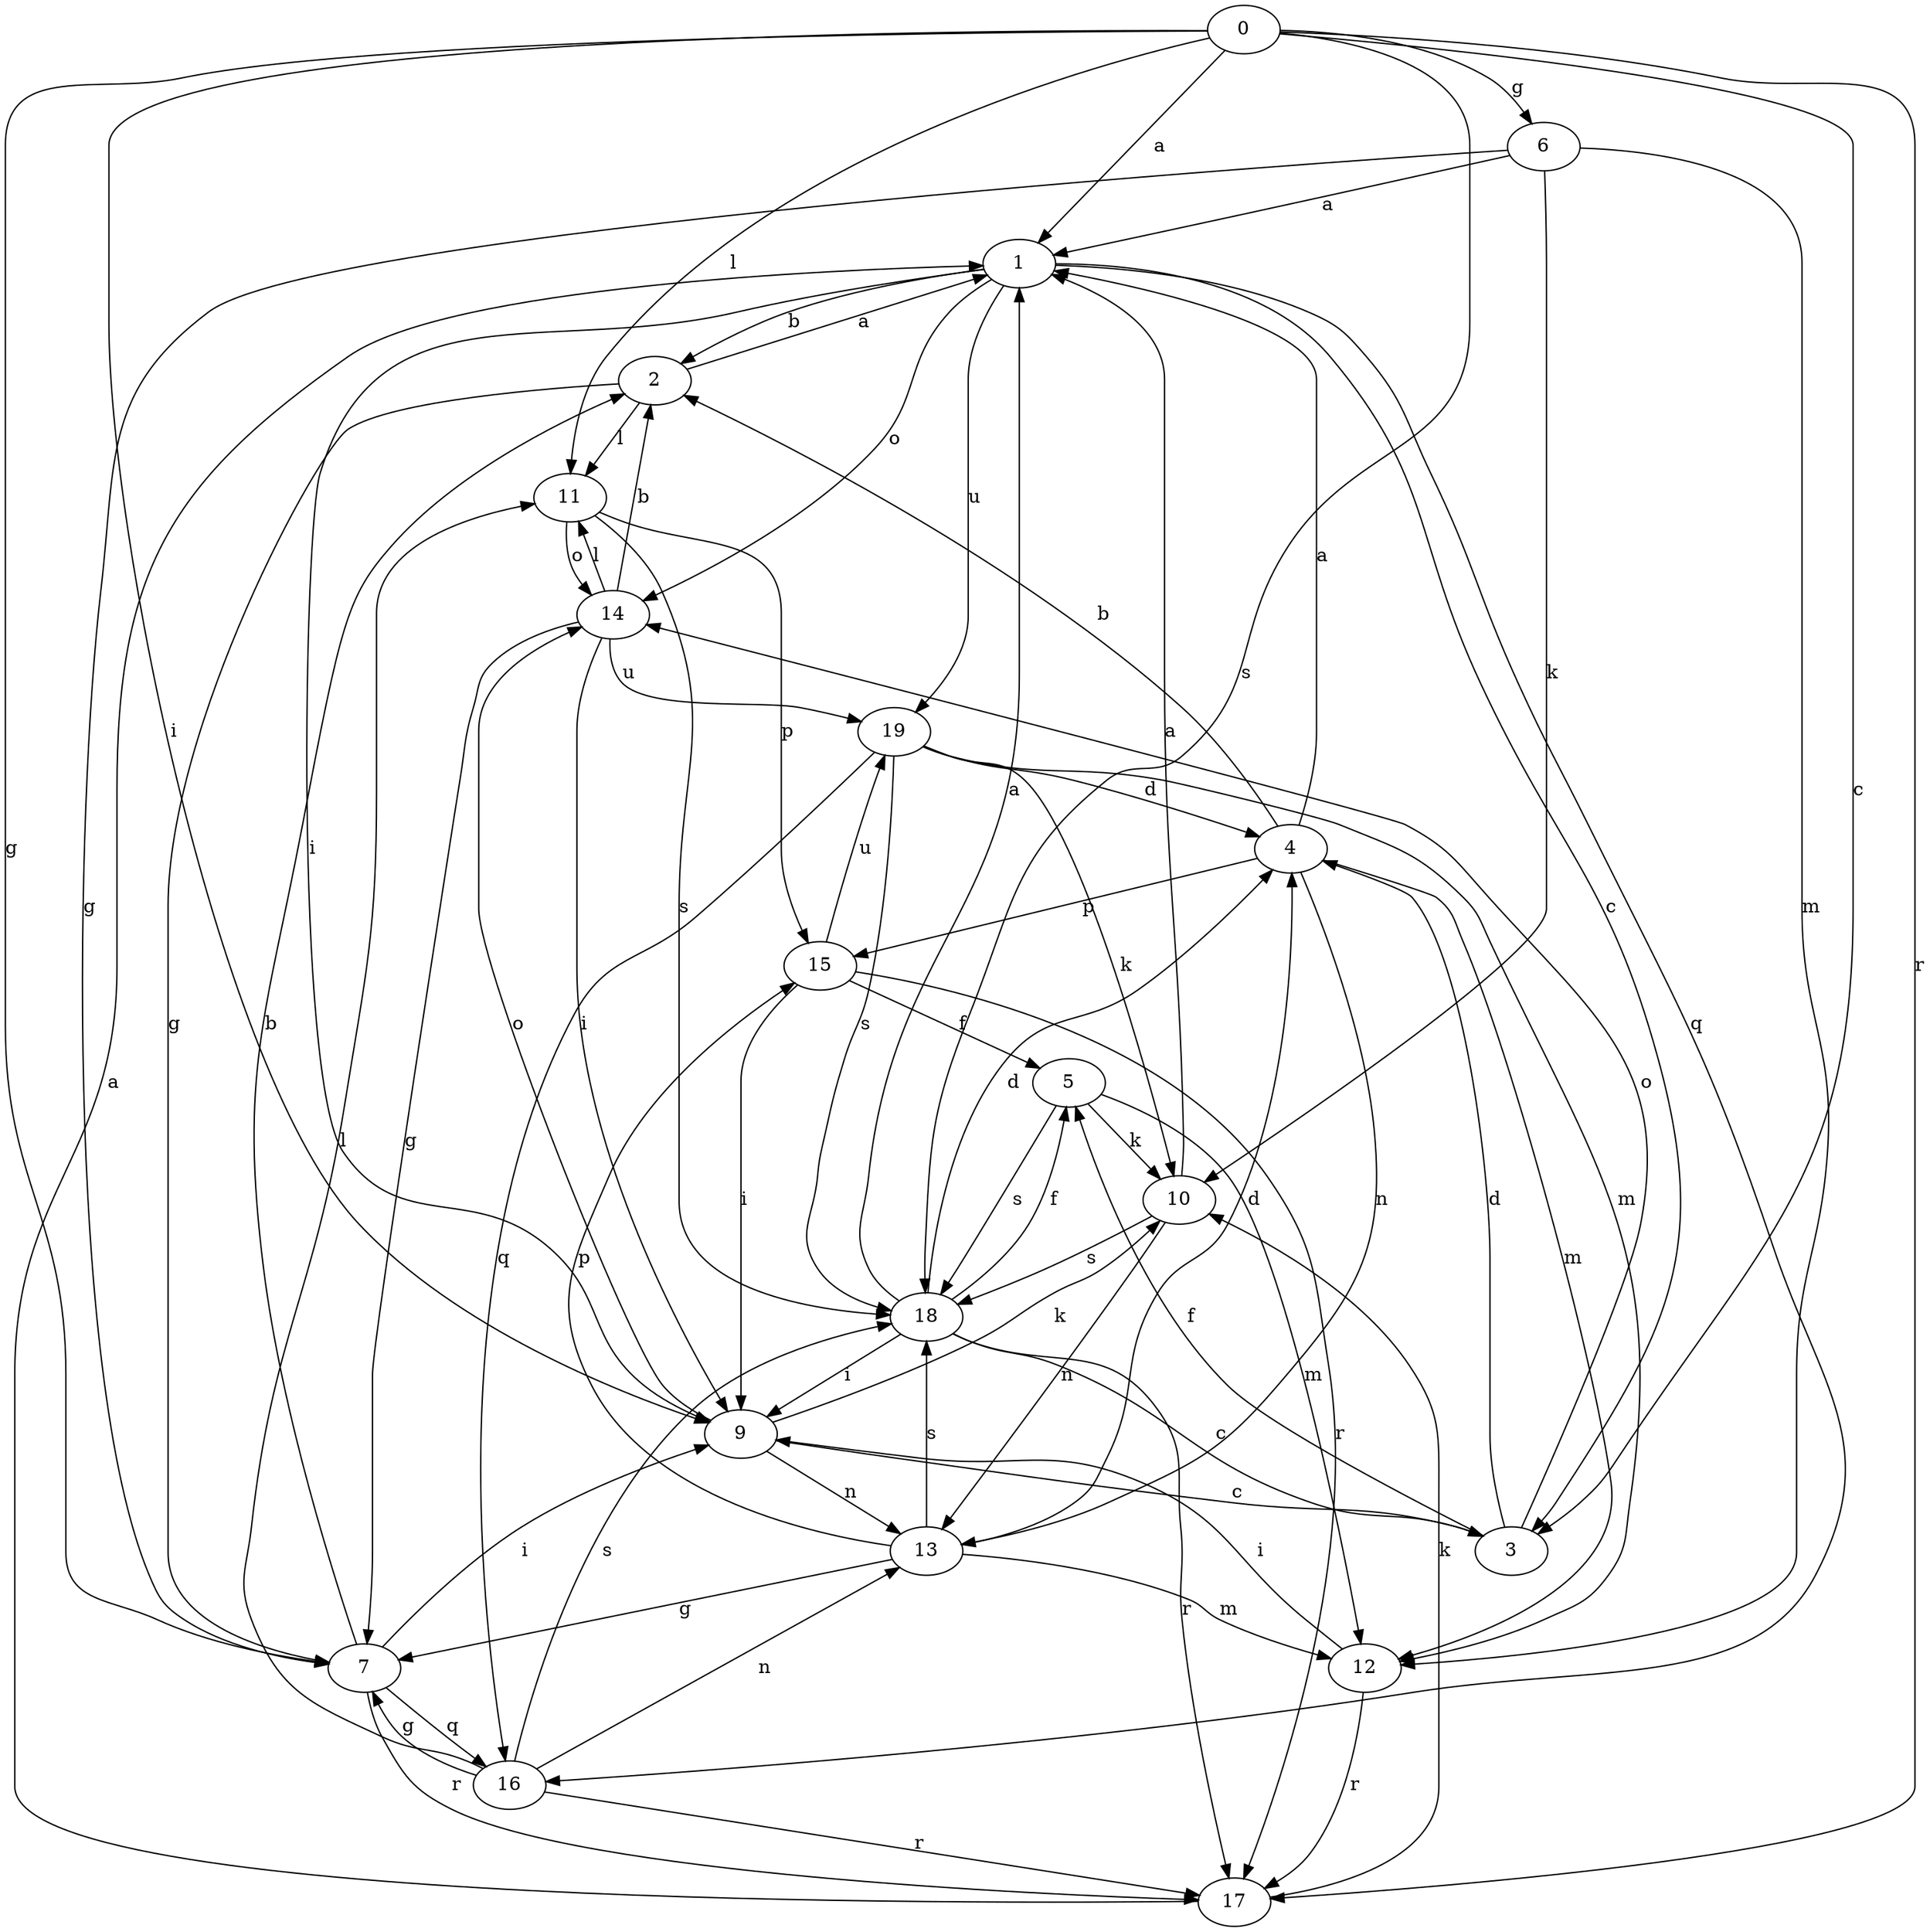 strict digraph  {
1;
2;
3;
4;
5;
6;
7;
9;
10;
11;
12;
13;
14;
15;
16;
17;
0;
18;
19;
1 -> 2  [label=b];
1 -> 3  [label=c];
1 -> 9  [label=i];
1 -> 14  [label=o];
1 -> 16  [label=q];
1 -> 19  [label=u];
2 -> 1  [label=a];
2 -> 7  [label=g];
2 -> 11  [label=l];
3 -> 4  [label=d];
3 -> 5  [label=f];
3 -> 14  [label=o];
4 -> 1  [label=a];
4 -> 2  [label=b];
4 -> 12  [label=m];
4 -> 13  [label=n];
4 -> 15  [label=p];
5 -> 10  [label=k];
5 -> 12  [label=m];
5 -> 18  [label=s];
6 -> 1  [label=a];
6 -> 7  [label=g];
6 -> 10  [label=k];
6 -> 12  [label=m];
7 -> 2  [label=b];
7 -> 9  [label=i];
7 -> 16  [label=q];
7 -> 17  [label=r];
9 -> 3  [label=c];
9 -> 10  [label=k];
9 -> 13  [label=n];
9 -> 14  [label=o];
10 -> 1  [label=a];
10 -> 13  [label=n];
10 -> 18  [label=s];
11 -> 14  [label=o];
11 -> 15  [label=p];
11 -> 18  [label=s];
12 -> 9  [label=i];
12 -> 17  [label=r];
13 -> 4  [label=d];
13 -> 7  [label=g];
13 -> 12  [label=m];
13 -> 15  [label=p];
13 -> 18  [label=s];
14 -> 2  [label=b];
14 -> 7  [label=g];
14 -> 9  [label=i];
14 -> 11  [label=l];
14 -> 19  [label=u];
15 -> 5  [label=f];
15 -> 9  [label=i];
15 -> 17  [label=r];
15 -> 19  [label=u];
16 -> 7  [label=g];
16 -> 11  [label=l];
16 -> 13  [label=n];
16 -> 17  [label=r];
16 -> 18  [label=s];
17 -> 1  [label=a];
17 -> 10  [label=k];
0 -> 1  [label=a];
0 -> 3  [label=c];
0 -> 6  [label=g];
0 -> 7  [label=g];
0 -> 9  [label=i];
0 -> 11  [label=l];
0 -> 17  [label=r];
0 -> 18  [label=s];
18 -> 1  [label=a];
18 -> 3  [label=c];
18 -> 4  [label=d];
18 -> 5  [label=f];
18 -> 9  [label=i];
18 -> 17  [label=r];
19 -> 4  [label=d];
19 -> 10  [label=k];
19 -> 12  [label=m];
19 -> 16  [label=q];
19 -> 18  [label=s];
}
